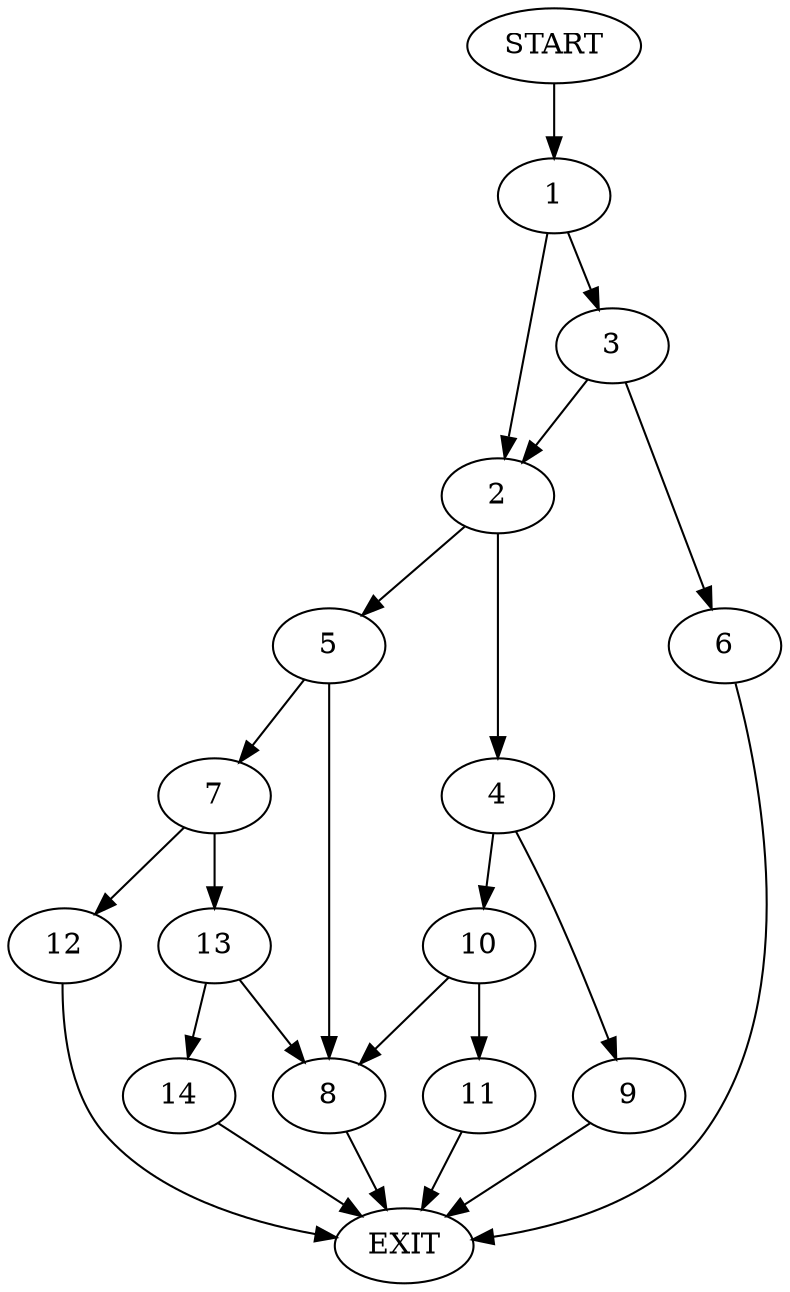 digraph {
0 [label="START"]
15 [label="EXIT"]
0 -> 1
1 -> 2
1 -> 3
2 -> 4
2 -> 5
3 -> 2
3 -> 6
6 -> 15
5 -> 7
5 -> 8
4 -> 9
4 -> 10
9 -> 15
10 -> 11
10 -> 8
8 -> 15
11 -> 15
7 -> 12
7 -> 13
13 -> 14
13 -> 8
12 -> 15
14 -> 15
}
